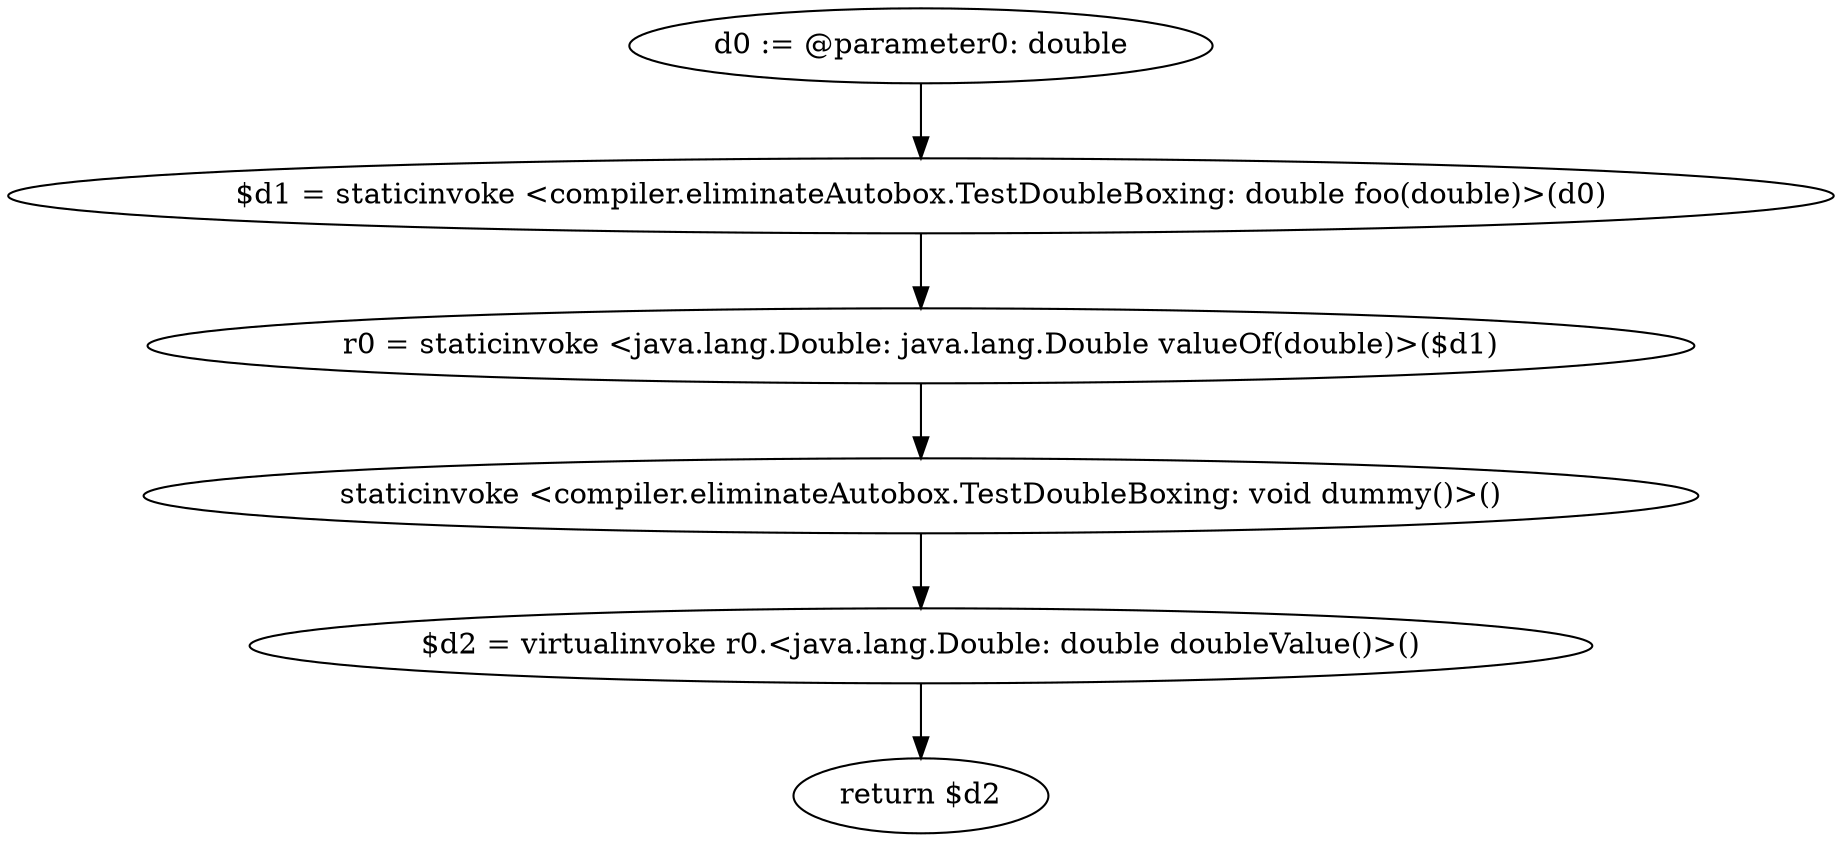 digraph "unitGraph" {
    "d0 := @parameter0: double"
    "$d1 = staticinvoke <compiler.eliminateAutobox.TestDoubleBoxing: double foo(double)>(d0)"
    "r0 = staticinvoke <java.lang.Double: java.lang.Double valueOf(double)>($d1)"
    "staticinvoke <compiler.eliminateAutobox.TestDoubleBoxing: void dummy()>()"
    "$d2 = virtualinvoke r0.<java.lang.Double: double doubleValue()>()"
    "return $d2"
    "d0 := @parameter0: double"->"$d1 = staticinvoke <compiler.eliminateAutobox.TestDoubleBoxing: double foo(double)>(d0)";
    "$d1 = staticinvoke <compiler.eliminateAutobox.TestDoubleBoxing: double foo(double)>(d0)"->"r0 = staticinvoke <java.lang.Double: java.lang.Double valueOf(double)>($d1)";
    "r0 = staticinvoke <java.lang.Double: java.lang.Double valueOf(double)>($d1)"->"staticinvoke <compiler.eliminateAutobox.TestDoubleBoxing: void dummy()>()";
    "staticinvoke <compiler.eliminateAutobox.TestDoubleBoxing: void dummy()>()"->"$d2 = virtualinvoke r0.<java.lang.Double: double doubleValue()>()";
    "$d2 = virtualinvoke r0.<java.lang.Double: double doubleValue()>()"->"return $d2";
}
